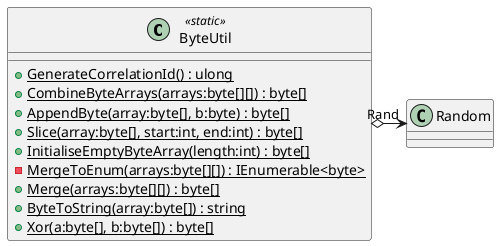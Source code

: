 @startuml
class ByteUtil <<static>> {
    + {static} GenerateCorrelationId() : ulong
    + {static} CombineByteArrays(arrays:byte[][]) : byte[]
    + {static} AppendByte(array:byte[], b:byte) : byte[]
    + {static} Slice(array:byte[], start:int, end:int) : byte[]
    + {static} InitialiseEmptyByteArray(length:int) : byte[]
    - {static} MergeToEnum(arrays:byte[][]) : IEnumerable<byte>
    + {static} Merge(arrays:byte[][]) : byte[]
    + {static} ByteToString(array:byte[]) : string
    + {static} Xor(a:byte[], b:byte[]) : byte[]
}
ByteUtil o-> "Rand" Random
@enduml
